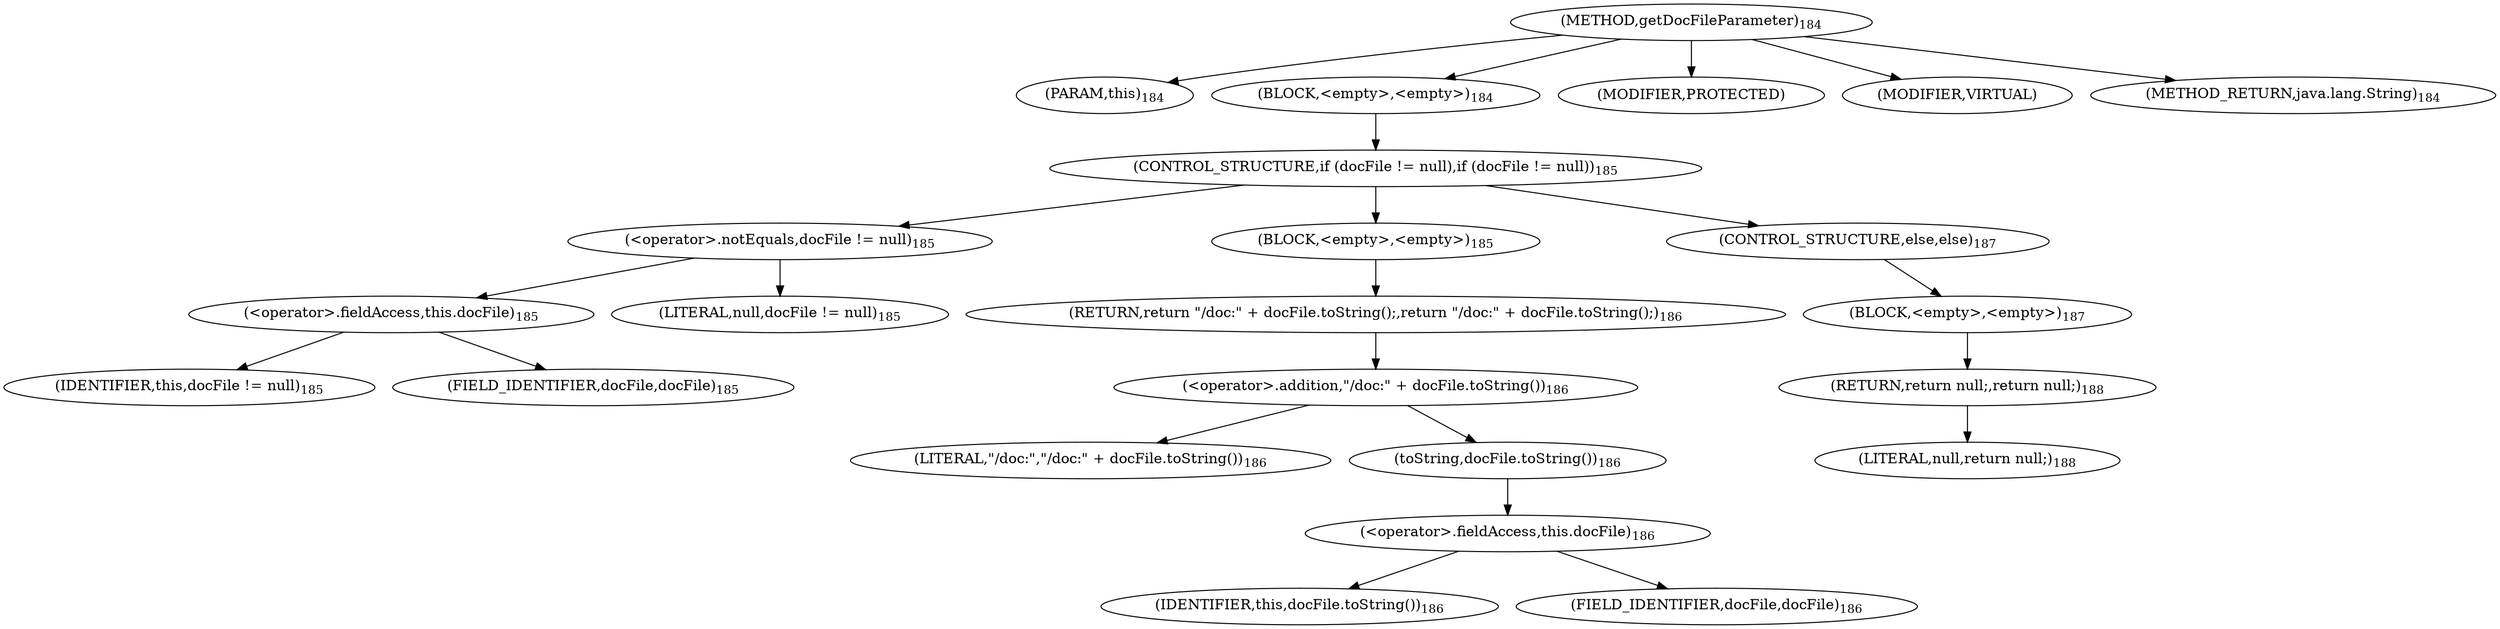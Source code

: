 digraph "getDocFileParameter" {  
"149" [label = <(METHOD,getDocFileParameter)<SUB>184</SUB>> ]
"150" [label = <(PARAM,this)<SUB>184</SUB>> ]
"151" [label = <(BLOCK,&lt;empty&gt;,&lt;empty&gt;)<SUB>184</SUB>> ]
"152" [label = <(CONTROL_STRUCTURE,if (docFile != null),if (docFile != null))<SUB>185</SUB>> ]
"153" [label = <(&lt;operator&gt;.notEquals,docFile != null)<SUB>185</SUB>> ]
"154" [label = <(&lt;operator&gt;.fieldAccess,this.docFile)<SUB>185</SUB>> ]
"155" [label = <(IDENTIFIER,this,docFile != null)<SUB>185</SUB>> ]
"156" [label = <(FIELD_IDENTIFIER,docFile,docFile)<SUB>185</SUB>> ]
"157" [label = <(LITERAL,null,docFile != null)<SUB>185</SUB>> ]
"158" [label = <(BLOCK,&lt;empty&gt;,&lt;empty&gt;)<SUB>185</SUB>> ]
"159" [label = <(RETURN,return &quot;/doc:&quot; + docFile.toString();,return &quot;/doc:&quot; + docFile.toString();)<SUB>186</SUB>> ]
"160" [label = <(&lt;operator&gt;.addition,&quot;/doc:&quot; + docFile.toString())<SUB>186</SUB>> ]
"161" [label = <(LITERAL,&quot;/doc:&quot;,&quot;/doc:&quot; + docFile.toString())<SUB>186</SUB>> ]
"162" [label = <(toString,docFile.toString())<SUB>186</SUB>> ]
"163" [label = <(&lt;operator&gt;.fieldAccess,this.docFile)<SUB>186</SUB>> ]
"164" [label = <(IDENTIFIER,this,docFile.toString())<SUB>186</SUB>> ]
"165" [label = <(FIELD_IDENTIFIER,docFile,docFile)<SUB>186</SUB>> ]
"166" [label = <(CONTROL_STRUCTURE,else,else)<SUB>187</SUB>> ]
"167" [label = <(BLOCK,&lt;empty&gt;,&lt;empty&gt;)<SUB>187</SUB>> ]
"168" [label = <(RETURN,return null;,return null;)<SUB>188</SUB>> ]
"169" [label = <(LITERAL,null,return null;)<SUB>188</SUB>> ]
"170" [label = <(MODIFIER,PROTECTED)> ]
"171" [label = <(MODIFIER,VIRTUAL)> ]
"172" [label = <(METHOD_RETURN,java.lang.String)<SUB>184</SUB>> ]
  "149" -> "150" 
  "149" -> "151" 
  "149" -> "170" 
  "149" -> "171" 
  "149" -> "172" 
  "151" -> "152" 
  "152" -> "153" 
  "152" -> "158" 
  "152" -> "166" 
  "153" -> "154" 
  "153" -> "157" 
  "154" -> "155" 
  "154" -> "156" 
  "158" -> "159" 
  "159" -> "160" 
  "160" -> "161" 
  "160" -> "162" 
  "162" -> "163" 
  "163" -> "164" 
  "163" -> "165" 
  "166" -> "167" 
  "167" -> "168" 
  "168" -> "169" 
}
